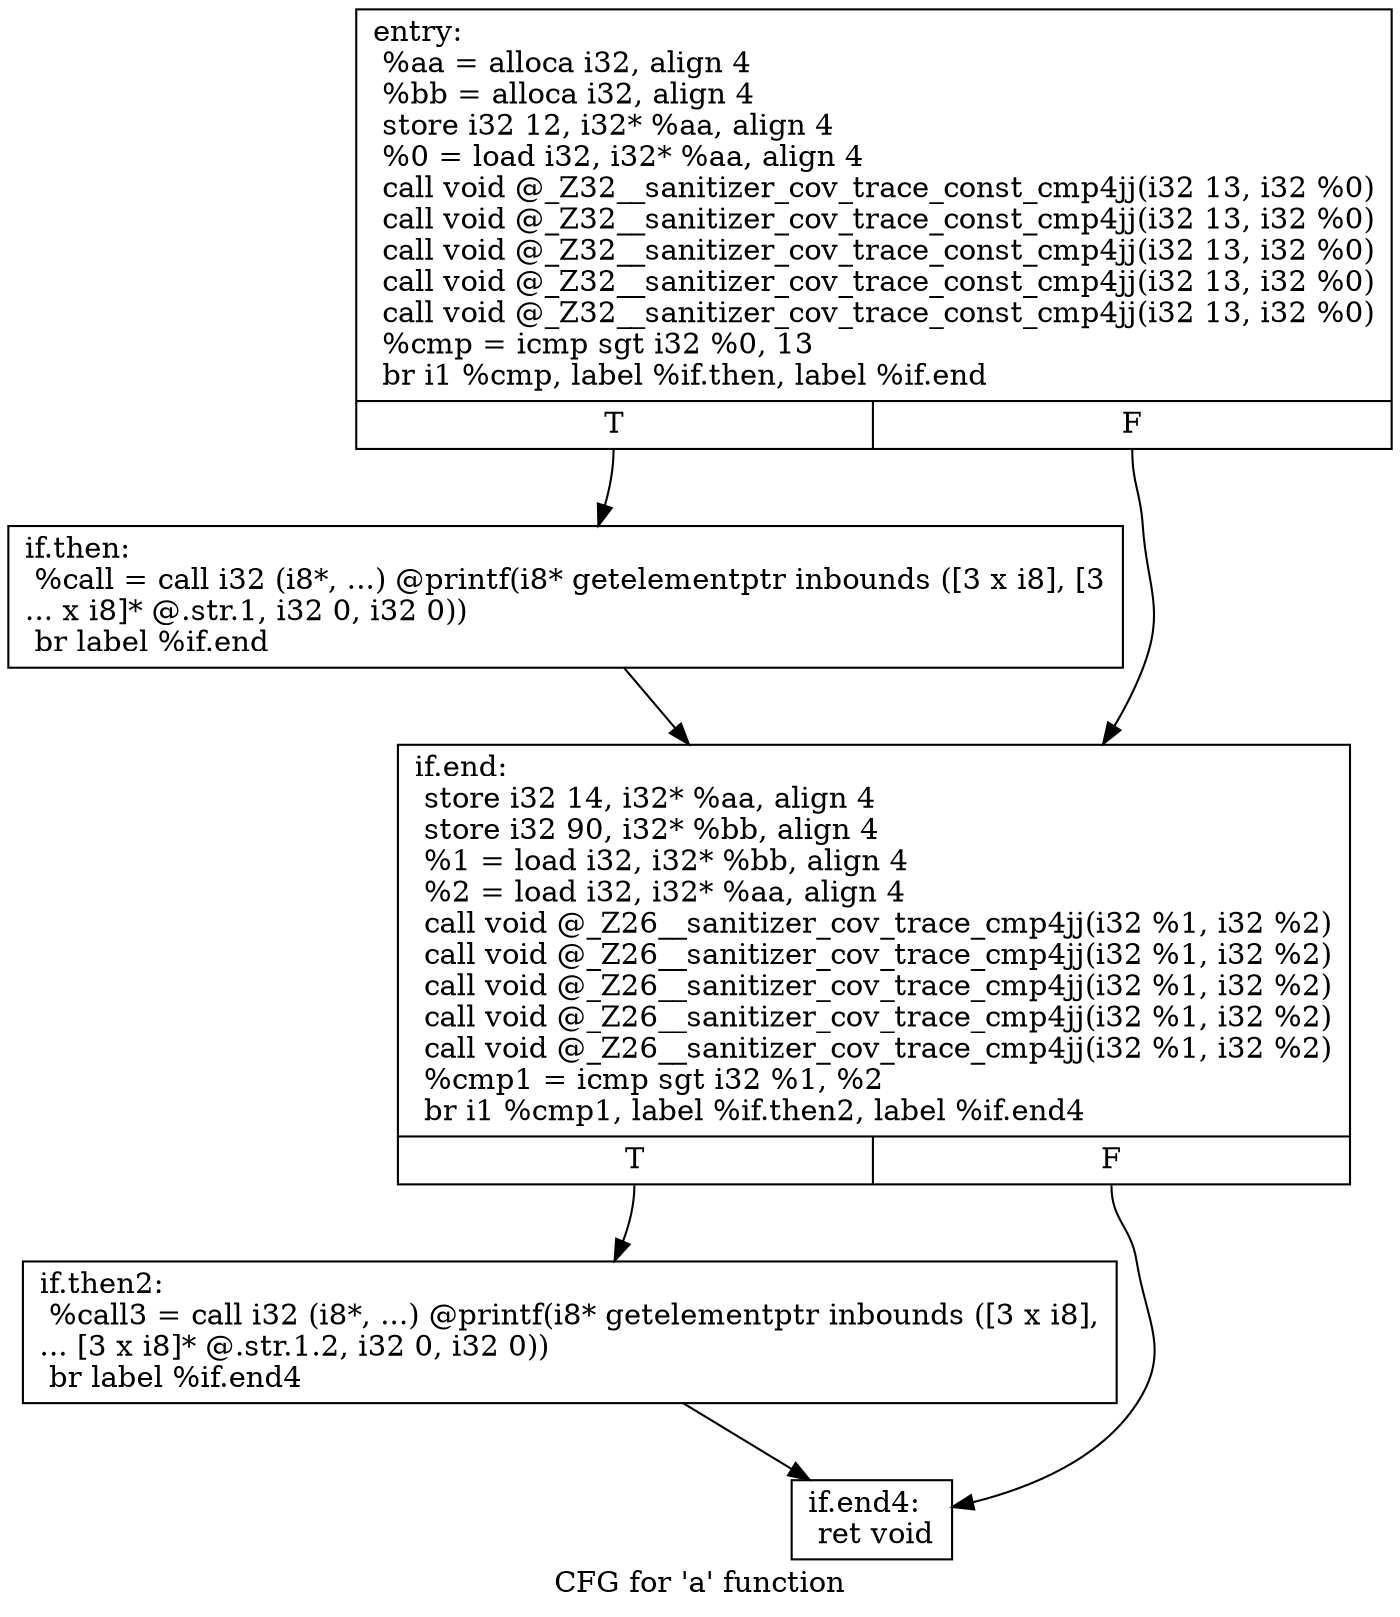 digraph "CFG for 'a' function" {
	label="CFG for 'a' function";

	Node0x5e3ff70 [shape=record,label="{entry:\l  %aa = alloca i32, align 4\l  %bb = alloca i32, align 4\l  store i32 12, i32* %aa, align 4\l  %0 = load i32, i32* %aa, align 4\l  call void @_Z32__sanitizer_cov_trace_const_cmp4jj(i32 13, i32 %0)\l  call void @_Z32__sanitizer_cov_trace_const_cmp4jj(i32 13, i32 %0)\l  call void @_Z32__sanitizer_cov_trace_const_cmp4jj(i32 13, i32 %0)\l  call void @_Z32__sanitizer_cov_trace_const_cmp4jj(i32 13, i32 %0)\l  call void @_Z32__sanitizer_cov_trace_const_cmp4jj(i32 13, i32 %0)\l  %cmp = icmp sgt i32 %0, 13\l  br i1 %cmp, label %if.then, label %if.end\l|{<s0>T|<s1>F}}"];
	Node0x5e3ff70:s0 -> Node0x5e40890;
	Node0x5e3ff70:s1 -> Node0x5e40940;
	Node0x5e40890 [shape=record,label="{if.then:                                          \l  %call = call i32 (i8*, ...) @printf(i8* getelementptr inbounds ([3 x i8], [3\l... x i8]* @.str.1, i32 0, i32 0))\l  br label %if.end\l}"];
	Node0x5e40890 -> Node0x5e40940;
	Node0x5e40940 [shape=record,label="{if.end:                                           \l  store i32 14, i32* %aa, align 4\l  store i32 90, i32* %bb, align 4\l  %1 = load i32, i32* %bb, align 4\l  %2 = load i32, i32* %aa, align 4\l  call void @_Z26__sanitizer_cov_trace_cmp4jj(i32 %1, i32 %2)\l  call void @_Z26__sanitizer_cov_trace_cmp4jj(i32 %1, i32 %2)\l  call void @_Z26__sanitizer_cov_trace_cmp4jj(i32 %1, i32 %2)\l  call void @_Z26__sanitizer_cov_trace_cmp4jj(i32 %1, i32 %2)\l  call void @_Z26__sanitizer_cov_trace_cmp4jj(i32 %1, i32 %2)\l  %cmp1 = icmp sgt i32 %1, %2\l  br i1 %cmp1, label %if.then2, label %if.end4\l|{<s0>T|<s1>F}}"];
	Node0x5e40940:s0 -> Node0x5e41340;
	Node0x5e40940:s1 -> Node0x5e413f0;
	Node0x5e41340 [shape=record,label="{if.then2:                                         \l  %call3 = call i32 (i8*, ...) @printf(i8* getelementptr inbounds ([3 x i8],\l... [3 x i8]* @.str.1.2, i32 0, i32 0))\l  br label %if.end4\l}"];
	Node0x5e41340 -> Node0x5e413f0;
	Node0x5e413f0 [shape=record,label="{if.end4:                                          \l  ret void\l}"];
}
